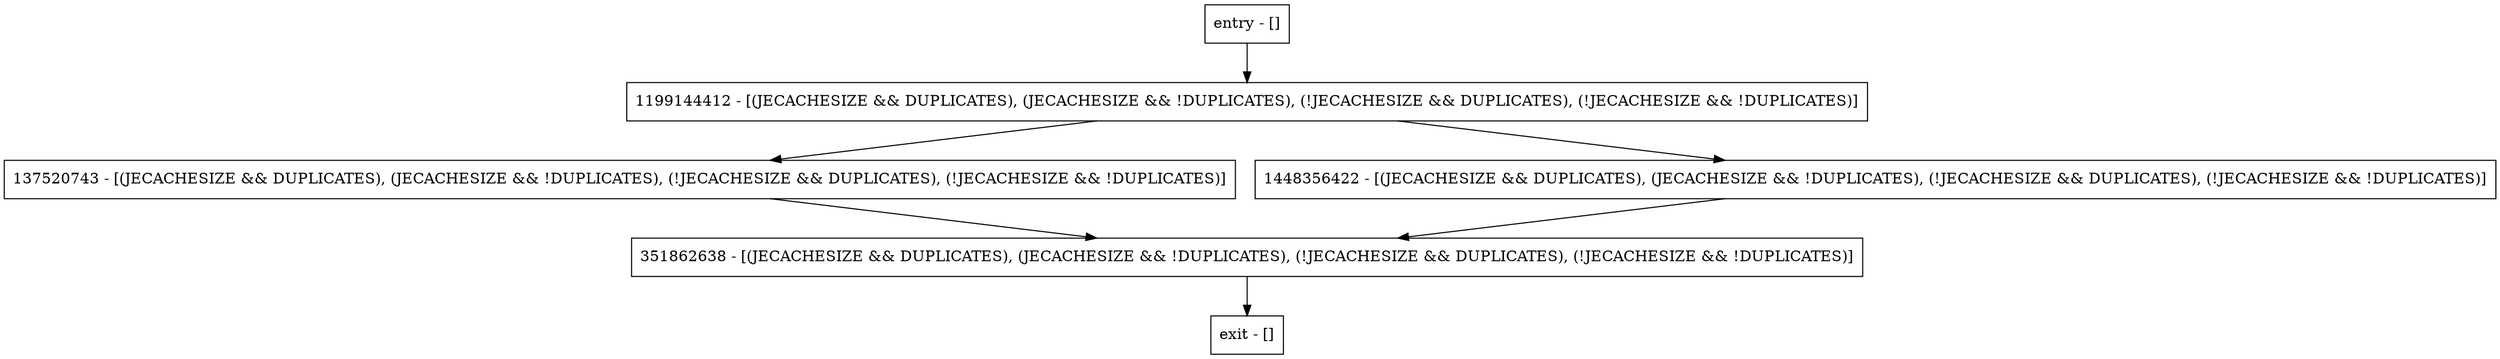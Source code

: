 digraph recordExists {
node [shape=record];
entry [label="entry - []"];
exit [label="exit - []"];
1199144412 [label="1199144412 - [(JECACHESIZE && DUPLICATES), (JECACHESIZE && !DUPLICATES), (!JECACHESIZE && DUPLICATES), (!JECACHESIZE && !DUPLICATES)]"];
351862638 [label="351862638 - [(JECACHESIZE && DUPLICATES), (JECACHESIZE && !DUPLICATES), (!JECACHESIZE && DUPLICATES), (!JECACHESIZE && !DUPLICATES)]"];
137520743 [label="137520743 - [(JECACHESIZE && DUPLICATES), (JECACHESIZE && !DUPLICATES), (!JECACHESIZE && DUPLICATES), (!JECACHESIZE && !DUPLICATES)]"];
1448356422 [label="1448356422 - [(JECACHESIZE && DUPLICATES), (JECACHESIZE && !DUPLICATES), (!JECACHESIZE && DUPLICATES), (!JECACHESIZE && !DUPLICATES)]"];
entry;
exit;
entry -> 1199144412;
1199144412 -> 137520743;
1199144412 -> 1448356422;
351862638 -> exit;
137520743 -> 351862638;
1448356422 -> 351862638;
}
